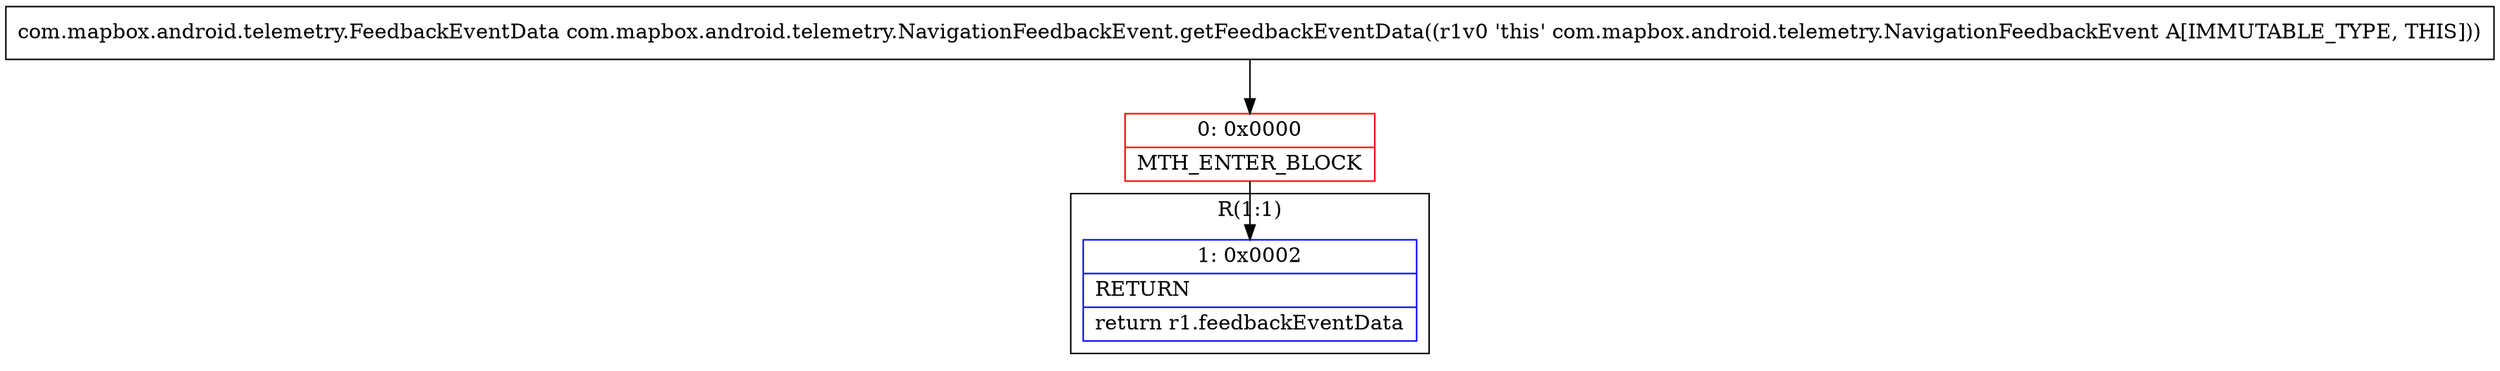 digraph "CFG forcom.mapbox.android.telemetry.NavigationFeedbackEvent.getFeedbackEventData()Lcom\/mapbox\/android\/telemetry\/FeedbackEventData;" {
subgraph cluster_Region_1098649720 {
label = "R(1:1)";
node [shape=record,color=blue];
Node_1 [shape=record,label="{1\:\ 0x0002|RETURN\l|return r1.feedbackEventData\l}"];
}
Node_0 [shape=record,color=red,label="{0\:\ 0x0000|MTH_ENTER_BLOCK\l}"];
MethodNode[shape=record,label="{com.mapbox.android.telemetry.FeedbackEventData com.mapbox.android.telemetry.NavigationFeedbackEvent.getFeedbackEventData((r1v0 'this' com.mapbox.android.telemetry.NavigationFeedbackEvent A[IMMUTABLE_TYPE, THIS])) }"];
MethodNode -> Node_0;
Node_0 -> Node_1;
}

